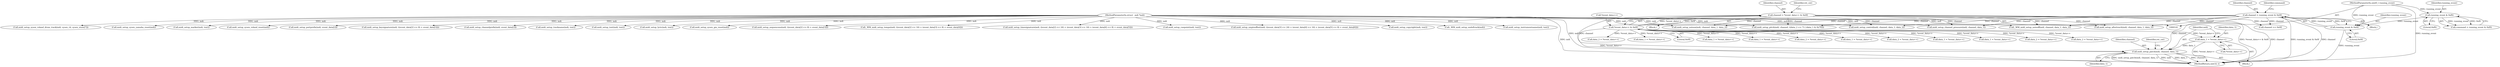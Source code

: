 digraph "0_wildmidi_660b513d99bced8783a4a5984ac2f742c74ebbdd_4@pointer" {
"1000301" [label="(Call,midi_setup_patch(mdi, channel, data_1))"];
"1000142" [label="(MethodParameterIn,struct _mdi *mdi)"];
"1000199" [label="(Call,channel = running_event & 0x0f)"];
"1000201" [label="(Call,running_event & 0x0f)"];
"1000196" [label="(Call,running_event & 0xf0)"];
"1000144" [label="(MethodParameterIn,uint8_t running_event)"];
"1000183" [label="(Call,channel = *event_data++ & 0x0f)"];
"1000185" [label="(Call,*event_data++ & 0x0f)"];
"1000296" [label="(Call,data_1 = *event_data++)"];
"1000203" [label="(Literal,0x0f)"];
"1000183" [label="(Call,channel = *event_data++ & 0x0f)"];
"1001212" [label="(Call,midi_setup_keysignature(mdi, ((event_data[2] << 8) + event_data[3])))"];
"1000246" [label="(Call,midi_setup_noteon(mdi, channel, data_1, data_2))"];
"1000193" [label="(Block,)"];
"1000186" [label="(Call,*event_data++)"];
"1000142" [label="(MethodParameterIn,struct _mdi *mdi)"];
"1000197" [label="(Identifier,running_event)"];
"1000296" [label="(Call,data_1 = *event_data++)"];
"1001018" [label="(Call,midi_setup_channelprefix(mdi, event_data[2]))"];
"1000176" [label="(Block,)"];
"1000327" [label="(Call,data_2 = *event_data++)"];
"1000332" [label="(Call,midi_setup_pitch(mdi, channel, ((data_2 << 7) | (data_1 & 0x7f))))"];
"1000205" [label="(Identifier,command)"];
"1000348" [label="(Call,channel == 0x0f)"];
"1000706" [label="(Call,midi_setup_trackname(mdi, text))"];
"1000191" [label="(Identifier,ret_cnt)"];
"1000281" [label="(Call,data_2 = *event_data++)"];
"1000450" [label="(Call,midi_setup_text(mdi, text))"];
"1000206" [label="(Block,)"];
"1000852" [label="(Call,midi_setup_lyric(mdi, text))"];
"1000298" [label="(Call,*event_data++)"];
"1000219" [label="(Call,_WM_midi_setup_noteoff(mdi, channel, data_1, data_2))"];
"1001501" [label="(Call,midi_setup_sysex_gm_reset(mdi))"];
"1000369" [label="(Call,midi_setup_sequenceno(mdi, ((event_data[2] << 8) + event_data[3])))"];
"1000202" [label="(Identifier,running_event)"];
"1001081" [label="(Call,_WM_midi_setup_tempo(mdi, ((event_data[2] << 16) + (event_data[3] << 8) + event_data[4])))"];
"1000314" [label="(Call,midi_setup_channel_pressure(mdi, channel, data_1))"];
"1001172" [label="(Call,midi_setup_timesignature(mdi, ((event_data[2] << 24) + (event_data[3] << 16) + (event_data[4] << 8) + event_data[5])))"];
"1000998" [label="(Call,midi_setup_cuepoint(mdi, text))"];
"1001115" [label="(Call,midi_setup_smpteoffset(mdi, ((event_data[3] << 24) + (event_data[4] << 16) + (event_data[5] << 8) + event_data[6])))"];
"1000297" [label="(Identifier,data_1)"];
"1000194" [label="(Call,command = running_event & 0xf0)"];
"1000185" [label="(Call,*event_data++ & 0x0f)"];
"1000322" [label="(Call,data_1 = *event_data++)"];
"1000301" [label="(Call,midi_setup_patch(mdi, channel, data_1))"];
"1000633" [label="(Call,midi_setup_copyright(mdi, text))"];
"1000198" [label="(Literal,0xf0)"];
"1000189" [label="(Literal,0x0f)"];
"1000184" [label="(Identifier,channel)"];
"1000201" [label="(Call,running_event & 0x0f)"];
"1000309" [label="(Call,data_1 = *event_data++)"];
"1001062" [label="(Call,_WM_midi_setup_endoftrack(mdi))"];
"1000200" [label="(Identifier,channel)"];
"1000144" [label="(MethodParameterIn,uint8_t running_event)"];
"1000256" [label="(Call,data_1 = *event_data++)"];
"1000241" [label="(Call,data_2 = *event_data++)"];
"1000779" [label="(Call,midi_setup_instrumentname(mdi, text))"];
"1000199" [label="(Call,channel = running_event & 0x0f)"];
"1001457" [label="(Call,midi_setup_sysex_roland_drum_track(mdi, sysex_ch, sysex_store[7]))"];
"1001512" [label="(Call,midi_setup_sysex_yamaha_reset(mdi))"];
"1000925" [label="(Call,midi_setup_marker(mdi, text))"];
"1001483" [label="(Call,midi_setup_sysex_roland_reset(mdi))"];
"1000304" [label="(Identifier,data_1)"];
"1000261" [label="(Call,data_2 = *event_data++)"];
"1000306" [label="(Identifier,ret_cnt)"];
"1000303" [label="(Identifier,channel)"];
"1000209" [label="(Call,data_1 = *event_data++)"];
"1000196" [label="(Call,running_event & 0xf0)"];
"1000266" [label="(Call,midi_setup_aftertouch(mdi, channel, data_1, data_2))"];
"1000276" [label="(Call,data_1 = *event_data++)"];
"1000214" [label="(Call,data_2 = *event_data++)"];
"1000302" [label="(Identifier,mdi)"];
"1001550" [label="(MethodReturn,uint32_t)"];
"1000236" [label="(Call,data_1 = *event_data++)"];
"1001040" [label="(Call,midi_setup_portprefix(mdi, event_data[2]))"];
"1000286" [label="(Call,midi_setup_control(mdi, channel, data_1, data_2))"];
"1000301" -> "1000206"  [label="AST: "];
"1000301" -> "1000304"  [label="CFG: "];
"1000302" -> "1000301"  [label="AST: "];
"1000303" -> "1000301"  [label="AST: "];
"1000304" -> "1000301"  [label="AST: "];
"1000306" -> "1000301"  [label="CFG: "];
"1000301" -> "1001550"  [label="DDG: data_1"];
"1000301" -> "1001550"  [label="DDG: channel"];
"1000301" -> "1001550"  [label="DDG: midi_setup_patch(mdi, channel, data_1)"];
"1000301" -> "1001550"  [label="DDG: mdi"];
"1000142" -> "1000301"  [label="DDG: mdi"];
"1000199" -> "1000301"  [label="DDG: channel"];
"1000183" -> "1000301"  [label="DDG: channel"];
"1000296" -> "1000301"  [label="DDG: data_1"];
"1000142" -> "1000141"  [label="AST: "];
"1000142" -> "1001550"  [label="DDG: mdi"];
"1000142" -> "1000219"  [label="DDG: mdi"];
"1000142" -> "1000246"  [label="DDG: mdi"];
"1000142" -> "1000266"  [label="DDG: mdi"];
"1000142" -> "1000286"  [label="DDG: mdi"];
"1000142" -> "1000314"  [label="DDG: mdi"];
"1000142" -> "1000332"  [label="DDG: mdi"];
"1000142" -> "1000369"  [label="DDG: mdi"];
"1000142" -> "1000450"  [label="DDG: mdi"];
"1000142" -> "1000633"  [label="DDG: mdi"];
"1000142" -> "1000706"  [label="DDG: mdi"];
"1000142" -> "1000779"  [label="DDG: mdi"];
"1000142" -> "1000852"  [label="DDG: mdi"];
"1000142" -> "1000925"  [label="DDG: mdi"];
"1000142" -> "1000998"  [label="DDG: mdi"];
"1000142" -> "1001018"  [label="DDG: mdi"];
"1000142" -> "1001040"  [label="DDG: mdi"];
"1000142" -> "1001062"  [label="DDG: mdi"];
"1000142" -> "1001081"  [label="DDG: mdi"];
"1000142" -> "1001115"  [label="DDG: mdi"];
"1000142" -> "1001172"  [label="DDG: mdi"];
"1000142" -> "1001212"  [label="DDG: mdi"];
"1000142" -> "1001457"  [label="DDG: mdi"];
"1000142" -> "1001483"  [label="DDG: mdi"];
"1000142" -> "1001501"  [label="DDG: mdi"];
"1000142" -> "1001512"  [label="DDG: mdi"];
"1000199" -> "1000193"  [label="AST: "];
"1000199" -> "1000201"  [label="CFG: "];
"1000200" -> "1000199"  [label="AST: "];
"1000201" -> "1000199"  [label="AST: "];
"1000205" -> "1000199"  [label="CFG: "];
"1000199" -> "1001550"  [label="DDG: running_event & 0x0f"];
"1000199" -> "1001550"  [label="DDG: channel"];
"1000201" -> "1000199"  [label="DDG: running_event"];
"1000201" -> "1000199"  [label="DDG: 0x0f"];
"1000199" -> "1000219"  [label="DDG: channel"];
"1000199" -> "1000246"  [label="DDG: channel"];
"1000199" -> "1000266"  [label="DDG: channel"];
"1000199" -> "1000286"  [label="DDG: channel"];
"1000199" -> "1000314"  [label="DDG: channel"];
"1000199" -> "1000332"  [label="DDG: channel"];
"1000199" -> "1000348"  [label="DDG: channel"];
"1000201" -> "1000203"  [label="CFG: "];
"1000202" -> "1000201"  [label="AST: "];
"1000203" -> "1000201"  [label="AST: "];
"1000201" -> "1001550"  [label="DDG: running_event"];
"1000196" -> "1000201"  [label="DDG: running_event"];
"1000144" -> "1000201"  [label="DDG: running_event"];
"1000196" -> "1000194"  [label="AST: "];
"1000196" -> "1000198"  [label="CFG: "];
"1000197" -> "1000196"  [label="AST: "];
"1000198" -> "1000196"  [label="AST: "];
"1000194" -> "1000196"  [label="CFG: "];
"1000196" -> "1000194"  [label="DDG: running_event"];
"1000196" -> "1000194"  [label="DDG: 0xf0"];
"1000144" -> "1000196"  [label="DDG: running_event"];
"1000144" -> "1000141"  [label="AST: "];
"1000144" -> "1001550"  [label="DDG: running_event"];
"1000183" -> "1000176"  [label="AST: "];
"1000183" -> "1000185"  [label="CFG: "];
"1000184" -> "1000183"  [label="AST: "];
"1000185" -> "1000183"  [label="AST: "];
"1000191" -> "1000183"  [label="CFG: "];
"1000183" -> "1001550"  [label="DDG: *event_data++ & 0x0f"];
"1000183" -> "1001550"  [label="DDG: channel"];
"1000185" -> "1000183"  [label="DDG: *event_data++"];
"1000185" -> "1000183"  [label="DDG: 0x0f"];
"1000183" -> "1000219"  [label="DDG: channel"];
"1000183" -> "1000246"  [label="DDG: channel"];
"1000183" -> "1000266"  [label="DDG: channel"];
"1000183" -> "1000286"  [label="DDG: channel"];
"1000183" -> "1000314"  [label="DDG: channel"];
"1000183" -> "1000332"  [label="DDG: channel"];
"1000183" -> "1000348"  [label="DDG: channel"];
"1000185" -> "1000189"  [label="CFG: "];
"1000186" -> "1000185"  [label="AST: "];
"1000189" -> "1000185"  [label="AST: "];
"1000185" -> "1001550"  [label="DDG: *event_data++"];
"1000185" -> "1000209"  [label="DDG: *event_data++"];
"1000185" -> "1000214"  [label="DDG: *event_data++"];
"1000185" -> "1000236"  [label="DDG: *event_data++"];
"1000185" -> "1000241"  [label="DDG: *event_data++"];
"1000185" -> "1000256"  [label="DDG: *event_data++"];
"1000185" -> "1000261"  [label="DDG: *event_data++"];
"1000185" -> "1000276"  [label="DDG: *event_data++"];
"1000185" -> "1000281"  [label="DDG: *event_data++"];
"1000185" -> "1000296"  [label="DDG: *event_data++"];
"1000185" -> "1000309"  [label="DDG: *event_data++"];
"1000185" -> "1000322"  [label="DDG: *event_data++"];
"1000185" -> "1000327"  [label="DDG: *event_data++"];
"1000296" -> "1000206"  [label="AST: "];
"1000296" -> "1000298"  [label="CFG: "];
"1000297" -> "1000296"  [label="AST: "];
"1000298" -> "1000296"  [label="AST: "];
"1000302" -> "1000296"  [label="CFG: "];
"1000296" -> "1001550"  [label="DDG: *event_data++"];
}
